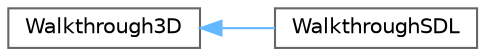 digraph "Graphical Class Hierarchy"
{
 // LATEX_PDF_SIZE
  bgcolor="transparent";
  edge [fontname=Helvetica,fontsize=10,labelfontname=Helvetica,labelfontsize=10];
  node [fontname=Helvetica,fontsize=10,shape=box,height=0.2,width=0.4];
  rankdir="LR";
  Node0 [id="Node000000",label="Walkthrough3D",height=0.2,width=0.4,color="grey40", fillcolor="white", style="filled",URL="$class_walkthrough3_d.html",tooltip=" "];
  Node0 -> Node1 [id="edge11_Node000000_Node000001",dir="back",color="steelblue1",style="solid",tooltip=" "];
  Node1 [id="Node000001",label="WalkthroughSDL",height=0.2,width=0.4,color="grey40", fillcolor="white", style="filled",URL="$class_walkthrough_s_d_l.html",tooltip=" "];
}
